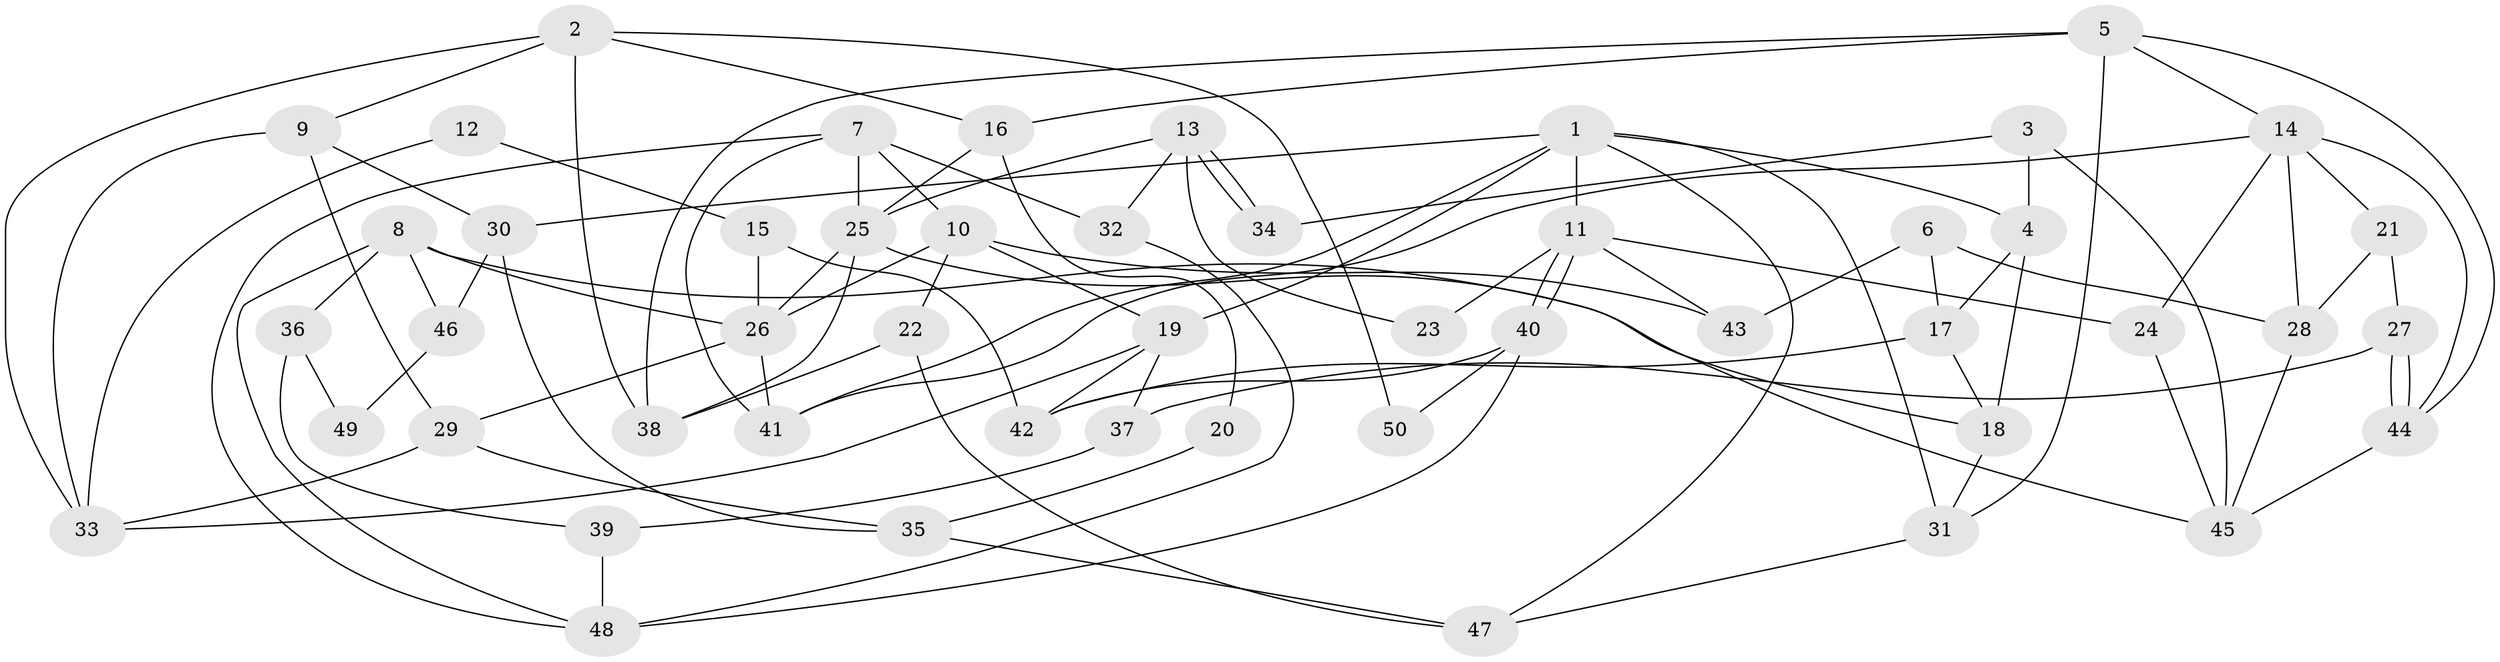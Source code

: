 // coarse degree distribution, {7: 0.16129032258064516, 6: 0.06451612903225806, 3: 0.1935483870967742, 9: 0.06451612903225806, 8: 0.03225806451612903, 4: 0.1935483870967742, 5: 0.16129032258064516, 2: 0.12903225806451613}
// Generated by graph-tools (version 1.1) at 2025/52/02/27/25 19:52:01]
// undirected, 50 vertices, 100 edges
graph export_dot {
graph [start="1"]
  node [color=gray90,style=filled];
  1;
  2;
  3;
  4;
  5;
  6;
  7;
  8;
  9;
  10;
  11;
  12;
  13;
  14;
  15;
  16;
  17;
  18;
  19;
  20;
  21;
  22;
  23;
  24;
  25;
  26;
  27;
  28;
  29;
  30;
  31;
  32;
  33;
  34;
  35;
  36;
  37;
  38;
  39;
  40;
  41;
  42;
  43;
  44;
  45;
  46;
  47;
  48;
  49;
  50;
  1 -- 41;
  1 -- 19;
  1 -- 4;
  1 -- 11;
  1 -- 30;
  1 -- 31;
  1 -- 47;
  2 -- 16;
  2 -- 38;
  2 -- 9;
  2 -- 33;
  2 -- 50;
  3 -- 45;
  3 -- 4;
  3 -- 34;
  4 -- 17;
  4 -- 18;
  5 -- 14;
  5 -- 31;
  5 -- 16;
  5 -- 38;
  5 -- 44;
  6 -- 43;
  6 -- 28;
  6 -- 17;
  7 -- 32;
  7 -- 41;
  7 -- 10;
  7 -- 25;
  7 -- 48;
  8 -- 26;
  8 -- 18;
  8 -- 36;
  8 -- 46;
  8 -- 48;
  9 -- 29;
  9 -- 30;
  9 -- 33;
  10 -- 22;
  10 -- 19;
  10 -- 26;
  10 -- 43;
  11 -- 40;
  11 -- 40;
  11 -- 23;
  11 -- 24;
  11 -- 43;
  12 -- 33;
  12 -- 15;
  13 -- 34;
  13 -- 34;
  13 -- 25;
  13 -- 23;
  13 -- 32;
  14 -- 24;
  14 -- 44;
  14 -- 21;
  14 -- 28;
  14 -- 41;
  15 -- 26;
  15 -- 42;
  16 -- 25;
  16 -- 20;
  17 -- 42;
  17 -- 18;
  18 -- 31;
  19 -- 33;
  19 -- 37;
  19 -- 42;
  20 -- 35;
  21 -- 28;
  21 -- 27;
  22 -- 47;
  22 -- 38;
  24 -- 45;
  25 -- 26;
  25 -- 38;
  25 -- 45;
  26 -- 29;
  26 -- 41;
  27 -- 44;
  27 -- 44;
  27 -- 37;
  28 -- 45;
  29 -- 35;
  29 -- 33;
  30 -- 35;
  30 -- 46;
  31 -- 47;
  32 -- 48;
  35 -- 47;
  36 -- 39;
  36 -- 49;
  37 -- 39;
  39 -- 48;
  40 -- 48;
  40 -- 42;
  40 -- 50;
  44 -- 45;
  46 -- 49;
}
